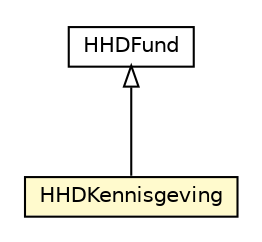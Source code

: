 #!/usr/local/bin/dot
#
# Class diagram 
# Generated by UMLGraph version R5_6-24-gf6e263 (http://www.umlgraph.org/)
#

digraph G {
	edge [fontname="Helvetica",fontsize=10,labelfontname="Helvetica",labelfontsize=10];
	node [fontname="Helvetica",fontsize=10,shape=plaintext];
	nodesep=0.25;
	ranksep=0.5;
	// nl.egem.stuf.sector.bg._0204.HHDFund
	c64400 [label=<<table title="nl.egem.stuf.sector.bg._0204.HHDFund" border="0" cellborder="1" cellspacing="0" cellpadding="2" port="p" href="./HHDFund.html">
		<tr><td><table border="0" cellspacing="0" cellpadding="1">
<tr><td align="center" balign="center"> HHDFund </td></tr>
		</table></td></tr>
		</table>>, URL="./HHDFund.html", fontname="Helvetica", fontcolor="black", fontsize=10.0];
	// nl.egem.stuf.sector.bg._0204.HHDKennisgeving
	c64473 [label=<<table title="nl.egem.stuf.sector.bg._0204.HHDKennisgeving" border="0" cellborder="1" cellspacing="0" cellpadding="2" port="p" bgcolor="lemonChiffon" href="./HHDKennisgeving.html">
		<tr><td><table border="0" cellspacing="0" cellpadding="1">
<tr><td align="center" balign="center"> HHDKennisgeving </td></tr>
		</table></td></tr>
		</table>>, URL="./HHDKennisgeving.html", fontname="Helvetica", fontcolor="black", fontsize=10.0];
	//nl.egem.stuf.sector.bg._0204.HHDKennisgeving extends nl.egem.stuf.sector.bg._0204.HHDFund
	c64400:p -> c64473:p [dir=back,arrowtail=empty];
}

